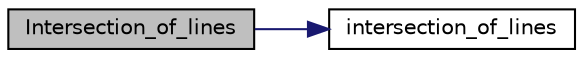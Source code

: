digraph "Intersection_of_lines"
{
  edge [fontname="Helvetica",fontsize="10",labelfontname="Helvetica",labelfontsize="10"];
  node [fontname="Helvetica",fontsize="10",shape=record];
  rankdir="LR";
  Node501 [label="Intersection_of_lines",height=0.2,width=0.4,color="black", fillcolor="grey75", style="filled", fontcolor="black"];
  Node501 -> Node502 [color="midnightblue",fontsize="10",style="solid",fontname="Helvetica"];
  Node502 [label="intersection_of_lines",height=0.2,width=0.4,color="black", fillcolor="white", style="filled",URL="$d9/d29/draw_8_c.html#a8e5b79dda93db3b0b557c5e78ccec99d"];
}
